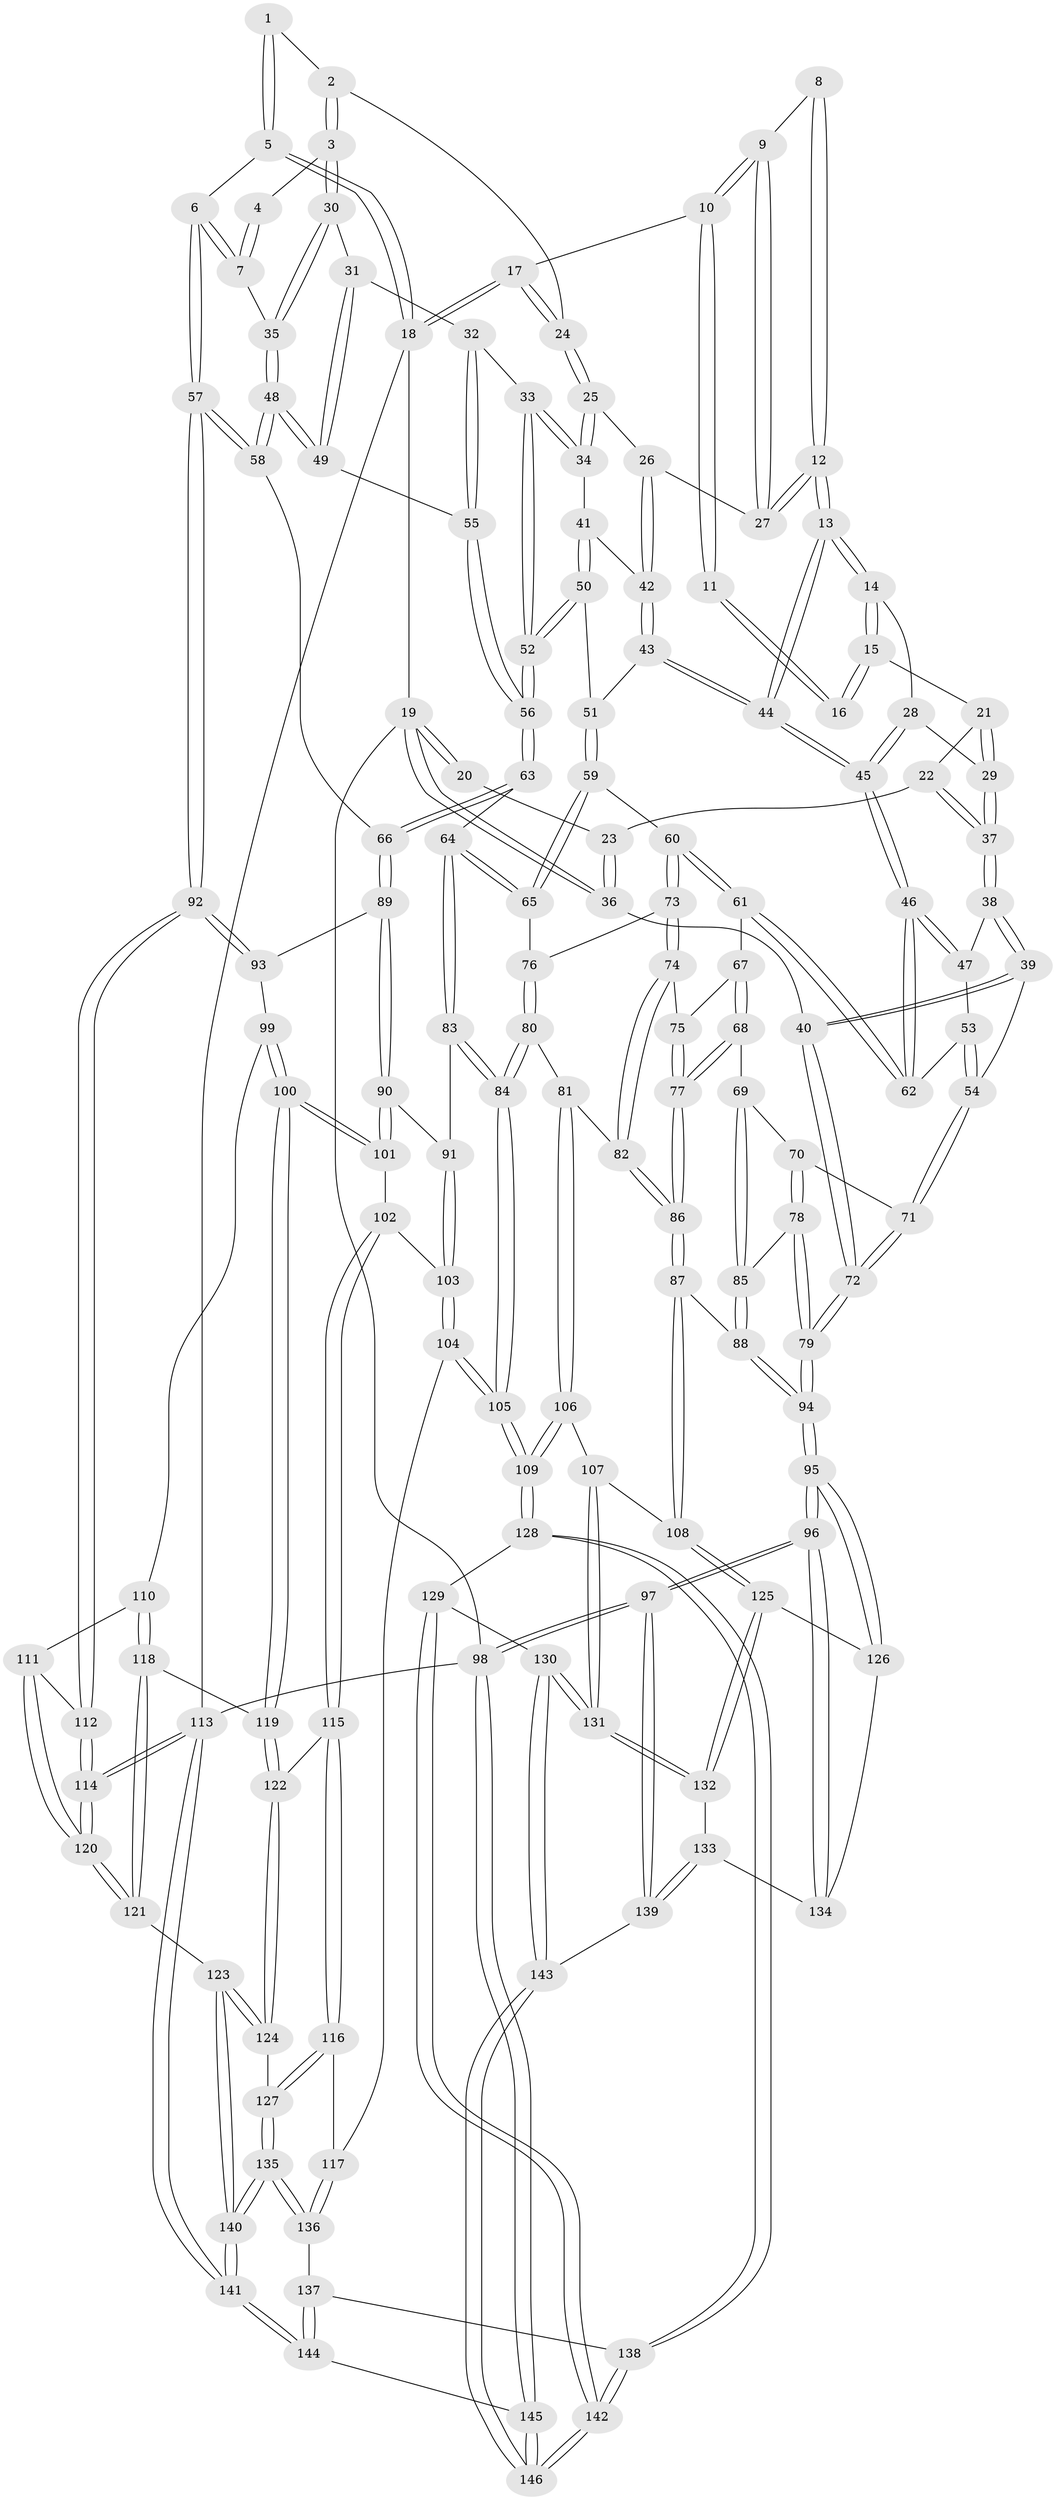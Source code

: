 // Generated by graph-tools (version 1.1) at 2025/03/03/09/25 03:03:11]
// undirected, 146 vertices, 362 edges
graph export_dot {
graph [start="1"]
  node [color=gray90,style=filled];
  1 [pos="+0.8832735190689079+0.02146883927097266"];
  2 [pos="+0.7609883069215797+0.039277233052460864"];
  3 [pos="+0.7794973726492204+0.0718869324816915"];
  4 [pos="+0.8752836990714352+0.05869494349858514"];
  5 [pos="+1+0"];
  6 [pos="+1+0.003044333649977777"];
  7 [pos="+0.9407650048638859+0.1541367325906902"];
  8 [pos="+0.37457846995191446+0.029879180455737585"];
  9 [pos="+0.41744782256254914+0.1002169377082868"];
  10 [pos="+0.5980532151713425+0"];
  11 [pos="+0.35734284554490037+0"];
  12 [pos="+0.33384245594899364+0.16381001392589664"];
  13 [pos="+0.3129104515802233+0.1806957583239989"];
  14 [pos="+0.22192017134142686+0.004631436093422415"];
  15 [pos="+0.21959849524845548+0"];
  16 [pos="+0.2172309482827228+0"];
  17 [pos="+0.6000976555357208+0"];
  18 [pos="+1+0"];
  19 [pos="+0+0"];
  20 [pos="+0.16644787626311616+0"];
  21 [pos="+0.12080323833945679+0.08778685613316878"];
  22 [pos="+0.07608925428256448+0.11756264739825159"];
  23 [pos="+0.06288884888763306+0.11247701105760144"];
  24 [pos="+0.6200203221856854+0"];
  25 [pos="+0.5986483167084868+0.0038293625041201603"];
  26 [pos="+0.4244816144077177+0.1288731927731259"];
  27 [pos="+0.4197440515292015+0.12791086785599243"];
  28 [pos="+0.16133572557257275+0.1463990188746212"];
  29 [pos="+0.16111739896696536+0.14652579511247393"];
  30 [pos="+0.795336900992086+0.1177233515217785"];
  31 [pos="+0.7557849667928981+0.15792744640159667"];
  32 [pos="+0.6911741417368399+0.19011515116736555"];
  33 [pos="+0.5989647268228456+0.1079179862297836"];
  34 [pos="+0.5973237685099704+0.10384930630757457"];
  35 [pos="+0.8968866853394093+0.18074836545930148"];
  36 [pos="+0+0.1789121658848398"];
  37 [pos="+0.12856793862888577+0.16922680020895972"];
  38 [pos="+0.12640231396841511+0.18345048267714775"];
  39 [pos="+0.09156202514627627+0.23449343034647907"];
  40 [pos="+0+0.27222365286068756"];
  41 [pos="+0.4905921626124524+0.1705822330704581"];
  42 [pos="+0.4631552320965728+0.16284307857176292"];
  43 [pos="+0.4164832212368178+0.22580818323619253"];
  44 [pos="+0.3084641733261104+0.20073791589696122"];
  45 [pos="+0.30416379831990326+0.2070252275917996"];
  46 [pos="+0.29208187138305886+0.24042094584532084"];
  47 [pos="+0.15040852255194098+0.1980539636183771"];
  48 [pos="+0.8576064423749234+0.29843614659869916"];
  49 [pos="+0.7986955610618063+0.2736443085737383"];
  50 [pos="+0.49193994182764017+0.23389604182935622"];
  51 [pos="+0.45653792421712686+0.2563117341797501"];
  52 [pos="+0.57041316264322+0.25871382100993556"];
  53 [pos="+0.19488755206172664+0.2798887557165797"];
  54 [pos="+0.15238744959947967+0.30272192107663604"];
  55 [pos="+0.6982594337188903+0.25492232708428214"];
  56 [pos="+0.6112558353253218+0.34927560512867173"];
  57 [pos="+1+0.41911511246753275"];
  58 [pos="+0.8600112674744574+0.3079494038946852"];
  59 [pos="+0.45305627107398533+0.2868018357754364"];
  60 [pos="+0.3363641630768248+0.3209881772057002"];
  61 [pos="+0.31021940465344056+0.30337430898521034"];
  62 [pos="+0.29084171268269443+0.246948945017009"];
  63 [pos="+0.6101983134426958+0.3555127200918941"];
  64 [pos="+0.5664786021561644+0.3976360708220106"];
  65 [pos="+0.5120581749542168+0.3860957195419361"];
  66 [pos="+0.7943982085224874+0.4242935654390998"];
  67 [pos="+0.3022612185630397+0.314790062904209"];
  68 [pos="+0.19995118551140223+0.42020727531129526"];
  69 [pos="+0.1913560422719777+0.4180213178197025"];
  70 [pos="+0.1695773981209592+0.39229591222890703"];
  71 [pos="+0.1432038859736949+0.338749847562566"];
  72 [pos="+0+0.3894225609723948"];
  73 [pos="+0.39513352168986887+0.4034545811353811"];
  74 [pos="+0.34299022251828354+0.45166378095002024"];
  75 [pos="+0.2989138221691316+0.4226759764695036"];
  76 [pos="+0.4194101463942699+0.4090142790856932"];
  77 [pos="+0.20966988898665878+0.43154993136403225"];
  78 [pos="+0+0.4450318363198369"];
  79 [pos="+0+0.4110095826130725"];
  80 [pos="+0.42618207918342105+0.5174631201165805"];
  81 [pos="+0.34728906420134215+0.5503448976591233"];
  82 [pos="+0.3101289063432873+0.5315891424531447"];
  83 [pos="+0.5721141139700788+0.4860113345029734"];
  84 [pos="+0.5260951579697939+0.560365285349659"];
  85 [pos="+0.09879919016558995+0.49813116047636513"];
  86 [pos="+0.2627628669535226+0.5392820908493636"];
  87 [pos="+0.18778439529393426+0.6307606764506252"];
  88 [pos="+0.15002735452548902+0.6033640563819768"];
  89 [pos="+0.8038268228296913+0.47230095114750953"];
  90 [pos="+0.8007464876433877+0.4777465869469698"];
  91 [pos="+0.6226780048279646+0.5093350095236556"];
  92 [pos="+1+0.45494493290388816"];
  93 [pos="+0.9061817481025479+0.5000142323885812"];
  94 [pos="+0+0.6144263999202464"];
  95 [pos="+0+0.6489152283345494"];
  96 [pos="+0+0.8547855326367623"];
  97 [pos="+0+0.9770417027270379"];
  98 [pos="+0+1"];
  99 [pos="+0.907721448102076+0.60836312038261"];
  100 [pos="+0.7755533193967664+0.5967359875226479"];
  101 [pos="+0.7730151360711838+0.5931393958565416"];
  102 [pos="+0.7358750269799654+0.599994249056594"];
  103 [pos="+0.6932377002697303+0.59747580031973"];
  104 [pos="+0.5490697302962408+0.6997174010757318"];
  105 [pos="+0.5169724647136797+0.6924367875456848"];
  106 [pos="+0.41234742187668194+0.6785280152939296"];
  107 [pos="+0.38657482458787695+0.6863912961913213"];
  108 [pos="+0.1916619600569948+0.6609487535259843"];
  109 [pos="+0.49919393484230773+0.7021050184306167"];
  110 [pos="+0.927225509018642+0.631030807676879"];
  111 [pos="+0.9335348147168511+0.6327897451493629"];
  112 [pos="+1+0.6009102790056401"];
  113 [pos="+1+1"];
  114 [pos="+1+1"];
  115 [pos="+0.689026403709856+0.7036048889321568"];
  116 [pos="+0.6060550559401982+0.7260295456079789"];
  117 [pos="+0.580415814723183+0.7204920774409979"];
  118 [pos="+0.8601862015447651+0.6855225287351847"];
  119 [pos="+0.7785696264126263+0.6068322263464596"];
  120 [pos="+0.9311573487760417+0.7906599685984298"];
  121 [pos="+0.8650559914898961+0.7743391109240729"];
  122 [pos="+0.7610006709761444+0.7222230655865101"];
  123 [pos="+0.8311237763828068+0.7844875361345675"];
  124 [pos="+0.7743085161565478+0.7533486895138143"];
  125 [pos="+0.19058273697011674+0.6643982596864032"];
  126 [pos="+0.12237942585346163+0.6945484921393693"];
  127 [pos="+0.6990942829475982+0.7911310424976199"];
  128 [pos="+0.47865025387523336+0.7712187935023"];
  129 [pos="+0.4170828594569768+0.807622333735836"];
  130 [pos="+0.2518478111100468+0.8736068524549915"];
  131 [pos="+0.24992680893070612+0.8656953888062893"];
  132 [pos="+0.21747360870691354+0.8078127843499608"];
  133 [pos="+0.1087178309212664+0.8043213867173843"];
  134 [pos="+0.06388284144375292+0.7620078900165128"];
  135 [pos="+0.6970683271322953+0.9047584277314301"];
  136 [pos="+0.6333623790603351+0.9040554672087435"];
  137 [pos="+0.614486402754411+0.9139991606968431"];
  138 [pos="+0.49637481096635316+0.8678523024943444"];
  139 [pos="+0.021781482906655707+0.8948726126576155"];
  140 [pos="+0.7615962528790636+0.9389462292630558"];
  141 [pos="+1+1"];
  142 [pos="+0.38292843373517815+1"];
  143 [pos="+0.24895706974820042+0.9100832300023004"];
  144 [pos="+0.4915221215455763+1"];
  145 [pos="+0.32529717014510784+1"];
  146 [pos="+0.32466772362734697+1"];
  1 -- 2;
  1 -- 5;
  1 -- 5;
  2 -- 3;
  2 -- 3;
  2 -- 24;
  3 -- 4;
  3 -- 30;
  3 -- 30;
  4 -- 7;
  4 -- 7;
  5 -- 6;
  5 -- 18;
  5 -- 18;
  6 -- 7;
  6 -- 7;
  6 -- 57;
  6 -- 57;
  7 -- 35;
  8 -- 9;
  8 -- 12;
  8 -- 12;
  9 -- 10;
  9 -- 10;
  9 -- 27;
  9 -- 27;
  10 -- 11;
  10 -- 11;
  10 -- 17;
  11 -- 16;
  11 -- 16;
  12 -- 13;
  12 -- 13;
  12 -- 27;
  12 -- 27;
  13 -- 14;
  13 -- 14;
  13 -- 44;
  13 -- 44;
  14 -- 15;
  14 -- 15;
  14 -- 28;
  15 -- 16;
  15 -- 16;
  15 -- 21;
  17 -- 18;
  17 -- 18;
  17 -- 24;
  17 -- 24;
  18 -- 19;
  18 -- 113;
  19 -- 20;
  19 -- 20;
  19 -- 36;
  19 -- 36;
  19 -- 98;
  20 -- 23;
  21 -- 22;
  21 -- 29;
  21 -- 29;
  22 -- 23;
  22 -- 37;
  22 -- 37;
  23 -- 36;
  23 -- 36;
  24 -- 25;
  24 -- 25;
  25 -- 26;
  25 -- 34;
  25 -- 34;
  26 -- 27;
  26 -- 42;
  26 -- 42;
  28 -- 29;
  28 -- 45;
  28 -- 45;
  29 -- 37;
  29 -- 37;
  30 -- 31;
  30 -- 35;
  30 -- 35;
  31 -- 32;
  31 -- 49;
  31 -- 49;
  32 -- 33;
  32 -- 55;
  32 -- 55;
  33 -- 34;
  33 -- 34;
  33 -- 52;
  33 -- 52;
  34 -- 41;
  35 -- 48;
  35 -- 48;
  36 -- 40;
  37 -- 38;
  37 -- 38;
  38 -- 39;
  38 -- 39;
  38 -- 47;
  39 -- 40;
  39 -- 40;
  39 -- 54;
  40 -- 72;
  40 -- 72;
  41 -- 42;
  41 -- 50;
  41 -- 50;
  42 -- 43;
  42 -- 43;
  43 -- 44;
  43 -- 44;
  43 -- 51;
  44 -- 45;
  44 -- 45;
  45 -- 46;
  45 -- 46;
  46 -- 47;
  46 -- 47;
  46 -- 62;
  46 -- 62;
  47 -- 53;
  48 -- 49;
  48 -- 49;
  48 -- 58;
  48 -- 58;
  49 -- 55;
  50 -- 51;
  50 -- 52;
  50 -- 52;
  51 -- 59;
  51 -- 59;
  52 -- 56;
  52 -- 56;
  53 -- 54;
  53 -- 54;
  53 -- 62;
  54 -- 71;
  54 -- 71;
  55 -- 56;
  55 -- 56;
  56 -- 63;
  56 -- 63;
  57 -- 58;
  57 -- 58;
  57 -- 92;
  57 -- 92;
  58 -- 66;
  59 -- 60;
  59 -- 65;
  59 -- 65;
  60 -- 61;
  60 -- 61;
  60 -- 73;
  60 -- 73;
  61 -- 62;
  61 -- 62;
  61 -- 67;
  63 -- 64;
  63 -- 66;
  63 -- 66;
  64 -- 65;
  64 -- 65;
  64 -- 83;
  64 -- 83;
  65 -- 76;
  66 -- 89;
  66 -- 89;
  67 -- 68;
  67 -- 68;
  67 -- 75;
  68 -- 69;
  68 -- 77;
  68 -- 77;
  69 -- 70;
  69 -- 85;
  69 -- 85;
  70 -- 71;
  70 -- 78;
  70 -- 78;
  71 -- 72;
  71 -- 72;
  72 -- 79;
  72 -- 79;
  73 -- 74;
  73 -- 74;
  73 -- 76;
  74 -- 75;
  74 -- 82;
  74 -- 82;
  75 -- 77;
  75 -- 77;
  76 -- 80;
  76 -- 80;
  77 -- 86;
  77 -- 86;
  78 -- 79;
  78 -- 79;
  78 -- 85;
  79 -- 94;
  79 -- 94;
  80 -- 81;
  80 -- 84;
  80 -- 84;
  81 -- 82;
  81 -- 106;
  81 -- 106;
  82 -- 86;
  82 -- 86;
  83 -- 84;
  83 -- 84;
  83 -- 91;
  84 -- 105;
  84 -- 105;
  85 -- 88;
  85 -- 88;
  86 -- 87;
  86 -- 87;
  87 -- 88;
  87 -- 108;
  87 -- 108;
  88 -- 94;
  88 -- 94;
  89 -- 90;
  89 -- 90;
  89 -- 93;
  90 -- 91;
  90 -- 101;
  90 -- 101;
  91 -- 103;
  91 -- 103;
  92 -- 93;
  92 -- 93;
  92 -- 112;
  92 -- 112;
  93 -- 99;
  94 -- 95;
  94 -- 95;
  95 -- 96;
  95 -- 96;
  95 -- 126;
  95 -- 126;
  96 -- 97;
  96 -- 97;
  96 -- 134;
  96 -- 134;
  97 -- 98;
  97 -- 98;
  97 -- 139;
  97 -- 139;
  98 -- 145;
  98 -- 145;
  98 -- 113;
  99 -- 100;
  99 -- 100;
  99 -- 110;
  100 -- 101;
  100 -- 101;
  100 -- 119;
  100 -- 119;
  101 -- 102;
  102 -- 103;
  102 -- 115;
  102 -- 115;
  103 -- 104;
  103 -- 104;
  104 -- 105;
  104 -- 105;
  104 -- 117;
  105 -- 109;
  105 -- 109;
  106 -- 107;
  106 -- 109;
  106 -- 109;
  107 -- 108;
  107 -- 131;
  107 -- 131;
  108 -- 125;
  108 -- 125;
  109 -- 128;
  109 -- 128;
  110 -- 111;
  110 -- 118;
  110 -- 118;
  111 -- 112;
  111 -- 120;
  111 -- 120;
  112 -- 114;
  112 -- 114;
  113 -- 114;
  113 -- 114;
  113 -- 141;
  113 -- 141;
  114 -- 120;
  114 -- 120;
  115 -- 116;
  115 -- 116;
  115 -- 122;
  116 -- 117;
  116 -- 127;
  116 -- 127;
  117 -- 136;
  117 -- 136;
  118 -- 119;
  118 -- 121;
  118 -- 121;
  119 -- 122;
  119 -- 122;
  120 -- 121;
  120 -- 121;
  121 -- 123;
  122 -- 124;
  122 -- 124;
  123 -- 124;
  123 -- 124;
  123 -- 140;
  123 -- 140;
  124 -- 127;
  125 -- 126;
  125 -- 132;
  125 -- 132;
  126 -- 134;
  127 -- 135;
  127 -- 135;
  128 -- 129;
  128 -- 138;
  128 -- 138;
  129 -- 130;
  129 -- 142;
  129 -- 142;
  130 -- 131;
  130 -- 131;
  130 -- 143;
  130 -- 143;
  131 -- 132;
  131 -- 132;
  132 -- 133;
  133 -- 134;
  133 -- 139;
  133 -- 139;
  135 -- 136;
  135 -- 136;
  135 -- 140;
  135 -- 140;
  136 -- 137;
  137 -- 138;
  137 -- 144;
  137 -- 144;
  138 -- 142;
  138 -- 142;
  139 -- 143;
  140 -- 141;
  140 -- 141;
  141 -- 144;
  141 -- 144;
  142 -- 146;
  142 -- 146;
  143 -- 146;
  143 -- 146;
  144 -- 145;
  145 -- 146;
  145 -- 146;
}
